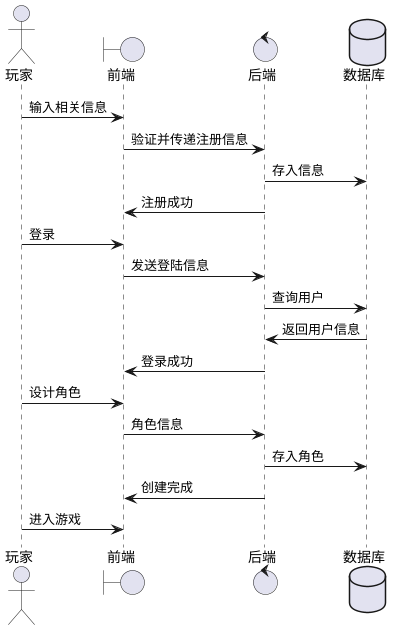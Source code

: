 @startuml 7

actor 玩家
boundary 前端
control 后端
database 数据库

玩家 -> 前端: 输入相关信息
前端 -> 后端: 验证并传递注册信息
后端 -> 数据库: 存入信息
前端 <- 后端: 注册成功

玩家 -> 前端: 登录
前端 -> 后端: 发送登陆信息
后端 -> 数据库: 查询用户
后端 <- 数据库: 返回用户信息
前端 <- 后端: 登录成功

玩家 -> 前端: 设计角色
前端 -> 后端: 角色信息
后端 -> 数据库: 存入角色
前端 <- 后端: 创建完成

玩家 -> 前端: 进入游戏

@enduml